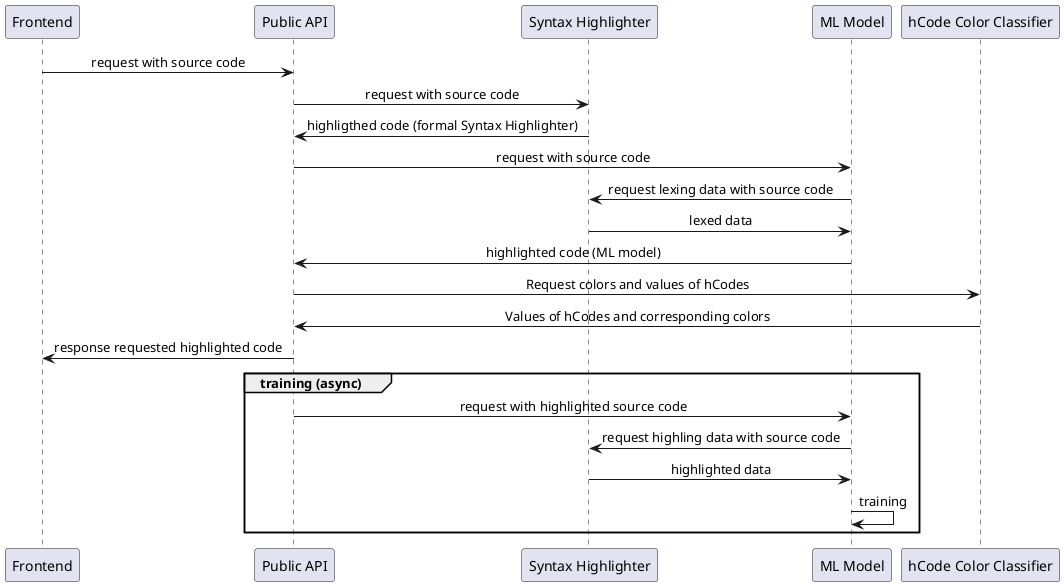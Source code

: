 @startuml

skinparam defaultFontName Helvetica Neue
skinparam defaultTextAlignment center

participant "Frontend" as front
participant "Public API" as PAPI
participant "Syntax Highlighter" as SH
participant "ML Model" as ML
participant "hCode Color Classifier" as CC

front -> PAPI: request with source code

PAPI -> SH: request with source code
PAPI <- SH: highligthed code (formal Syntax Highlighter)

PAPI -> ML: request with source code
SH <- ML: request lexing data with source code
SH -> ML: lexed data
PAPI <- ML: highlighted code (ML model)

PAPI -> CC: Request colors and values of hCodes
PAPI <- CC: Values of hCodes and corresponding colors

front <- PAPI: response requested highlighted code

group training (async)
PAPI -> ML: request with highlighted source code
SH <- ML: request highling data with source code
SH -> ML: highlighted data
ML -> ML: training
end

@enduml